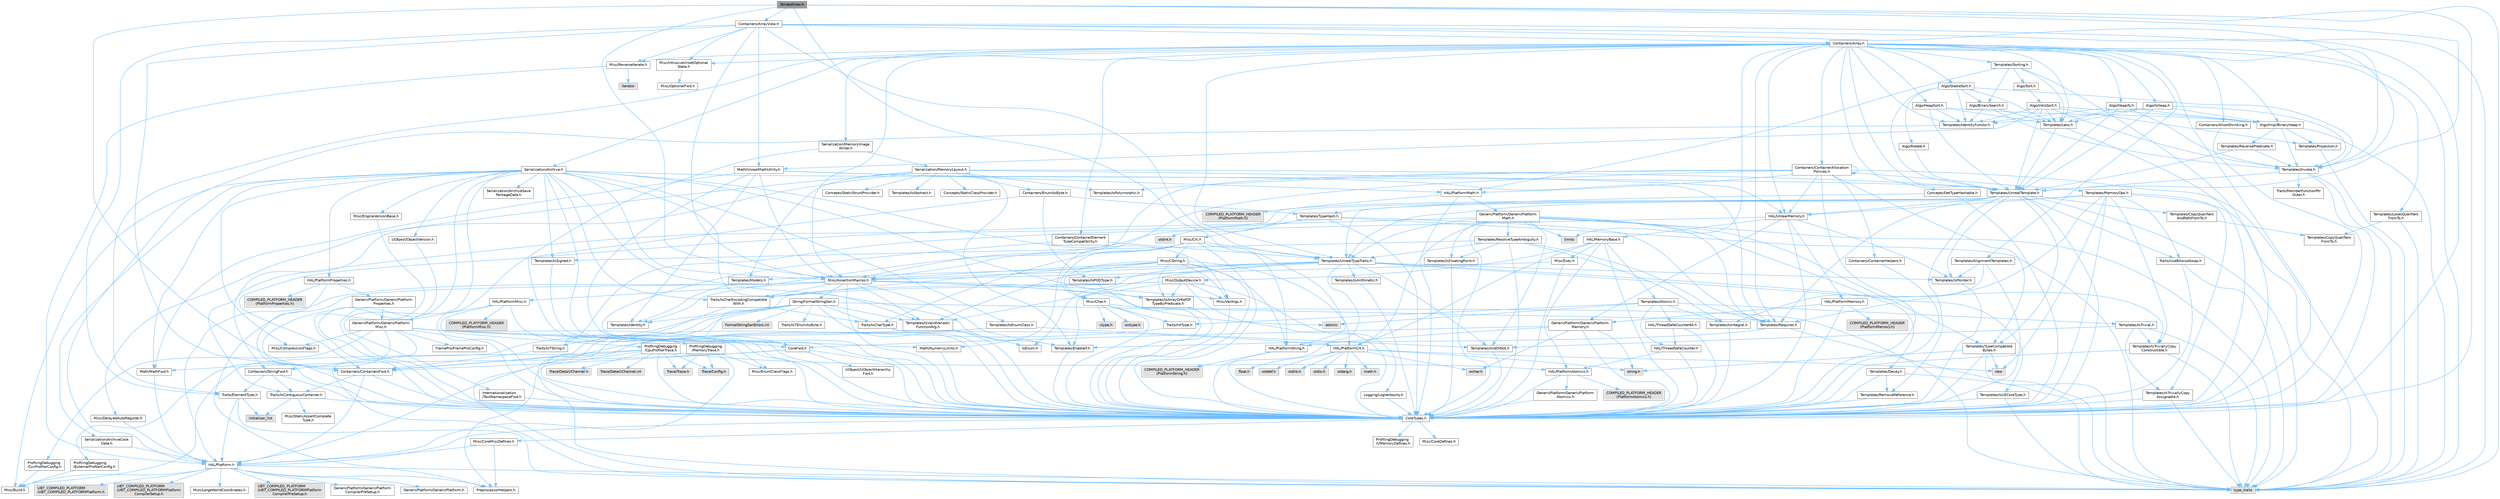 digraph "StridedView.h"
{
 // INTERACTIVE_SVG=YES
 // LATEX_PDF_SIZE
  bgcolor="transparent";
  edge [fontname=Helvetica,fontsize=10,labelfontname=Helvetica,labelfontsize=10];
  node [fontname=Helvetica,fontsize=10,shape=box,height=0.2,width=0.4];
  Node1 [id="Node000001",label="StridedView.h",height=0.2,width=0.4,color="gray40", fillcolor="grey60", style="filled", fontcolor="black",tooltip=" "];
  Node1 -> Node2 [id="edge1_Node000001_Node000002",color="steelblue1",style="solid",tooltip=" "];
  Node2 [id="Node000002",label="CoreTypes.h",height=0.2,width=0.4,color="grey40", fillcolor="white", style="filled",URL="$dc/dec/CoreTypes_8h.html",tooltip=" "];
  Node2 -> Node3 [id="edge2_Node000002_Node000003",color="steelblue1",style="solid",tooltip=" "];
  Node3 [id="Node000003",label="HAL/Platform.h",height=0.2,width=0.4,color="grey40", fillcolor="white", style="filled",URL="$d9/dd0/Platform_8h.html",tooltip=" "];
  Node3 -> Node4 [id="edge3_Node000003_Node000004",color="steelblue1",style="solid",tooltip=" "];
  Node4 [id="Node000004",label="Misc/Build.h",height=0.2,width=0.4,color="grey40", fillcolor="white", style="filled",URL="$d3/dbb/Build_8h.html",tooltip=" "];
  Node3 -> Node5 [id="edge4_Node000003_Node000005",color="steelblue1",style="solid",tooltip=" "];
  Node5 [id="Node000005",label="Misc/LargeWorldCoordinates.h",height=0.2,width=0.4,color="grey40", fillcolor="white", style="filled",URL="$d2/dcb/LargeWorldCoordinates_8h.html",tooltip=" "];
  Node3 -> Node6 [id="edge5_Node000003_Node000006",color="steelblue1",style="solid",tooltip=" "];
  Node6 [id="Node000006",label="type_traits",height=0.2,width=0.4,color="grey60", fillcolor="#E0E0E0", style="filled",tooltip=" "];
  Node3 -> Node7 [id="edge6_Node000003_Node000007",color="steelblue1",style="solid",tooltip=" "];
  Node7 [id="Node000007",label="PreprocessorHelpers.h",height=0.2,width=0.4,color="grey40", fillcolor="white", style="filled",URL="$db/ddb/PreprocessorHelpers_8h.html",tooltip=" "];
  Node3 -> Node8 [id="edge7_Node000003_Node000008",color="steelblue1",style="solid",tooltip=" "];
  Node8 [id="Node000008",label="UBT_COMPILED_PLATFORM\l/UBT_COMPILED_PLATFORMPlatform\lCompilerPreSetup.h",height=0.2,width=0.4,color="grey60", fillcolor="#E0E0E0", style="filled",tooltip=" "];
  Node3 -> Node9 [id="edge8_Node000003_Node000009",color="steelblue1",style="solid",tooltip=" "];
  Node9 [id="Node000009",label="GenericPlatform/GenericPlatform\lCompilerPreSetup.h",height=0.2,width=0.4,color="grey40", fillcolor="white", style="filled",URL="$d9/dc8/GenericPlatformCompilerPreSetup_8h.html",tooltip=" "];
  Node3 -> Node10 [id="edge9_Node000003_Node000010",color="steelblue1",style="solid",tooltip=" "];
  Node10 [id="Node000010",label="GenericPlatform/GenericPlatform.h",height=0.2,width=0.4,color="grey40", fillcolor="white", style="filled",URL="$d6/d84/GenericPlatform_8h.html",tooltip=" "];
  Node3 -> Node11 [id="edge10_Node000003_Node000011",color="steelblue1",style="solid",tooltip=" "];
  Node11 [id="Node000011",label="UBT_COMPILED_PLATFORM\l/UBT_COMPILED_PLATFORMPlatform.h",height=0.2,width=0.4,color="grey60", fillcolor="#E0E0E0", style="filled",tooltip=" "];
  Node3 -> Node12 [id="edge11_Node000003_Node000012",color="steelblue1",style="solid",tooltip=" "];
  Node12 [id="Node000012",label="UBT_COMPILED_PLATFORM\l/UBT_COMPILED_PLATFORMPlatform\lCompilerSetup.h",height=0.2,width=0.4,color="grey60", fillcolor="#E0E0E0", style="filled",tooltip=" "];
  Node2 -> Node13 [id="edge12_Node000002_Node000013",color="steelblue1",style="solid",tooltip=" "];
  Node13 [id="Node000013",label="ProfilingDebugging\l/UMemoryDefines.h",height=0.2,width=0.4,color="grey40", fillcolor="white", style="filled",URL="$d2/da2/UMemoryDefines_8h.html",tooltip=" "];
  Node2 -> Node14 [id="edge13_Node000002_Node000014",color="steelblue1",style="solid",tooltip=" "];
  Node14 [id="Node000014",label="Misc/CoreMiscDefines.h",height=0.2,width=0.4,color="grey40", fillcolor="white", style="filled",URL="$da/d38/CoreMiscDefines_8h.html",tooltip=" "];
  Node14 -> Node3 [id="edge14_Node000014_Node000003",color="steelblue1",style="solid",tooltip=" "];
  Node14 -> Node7 [id="edge15_Node000014_Node000007",color="steelblue1",style="solid",tooltip=" "];
  Node2 -> Node15 [id="edge16_Node000002_Node000015",color="steelblue1",style="solid",tooltip=" "];
  Node15 [id="Node000015",label="Misc/CoreDefines.h",height=0.2,width=0.4,color="grey40", fillcolor="white", style="filled",URL="$d3/dd2/CoreDefines_8h.html",tooltip=" "];
  Node1 -> Node16 [id="edge17_Node000001_Node000016",color="steelblue1",style="solid",tooltip=" "];
  Node16 [id="Node000016",label="Containers/ContainersFwd.h",height=0.2,width=0.4,color="grey40", fillcolor="white", style="filled",URL="$d4/d0a/ContainersFwd_8h.html",tooltip=" "];
  Node16 -> Node3 [id="edge18_Node000016_Node000003",color="steelblue1",style="solid",tooltip=" "];
  Node16 -> Node2 [id="edge19_Node000016_Node000002",color="steelblue1",style="solid",tooltip=" "];
  Node16 -> Node17 [id="edge20_Node000016_Node000017",color="steelblue1",style="solid",tooltip=" "];
  Node17 [id="Node000017",label="Traits/IsContiguousContainer.h",height=0.2,width=0.4,color="grey40", fillcolor="white", style="filled",URL="$d5/d3c/IsContiguousContainer_8h.html",tooltip=" "];
  Node17 -> Node2 [id="edge21_Node000017_Node000002",color="steelblue1",style="solid",tooltip=" "];
  Node17 -> Node18 [id="edge22_Node000017_Node000018",color="steelblue1",style="solid",tooltip=" "];
  Node18 [id="Node000018",label="Misc/StaticAssertComplete\lType.h",height=0.2,width=0.4,color="grey40", fillcolor="white", style="filled",URL="$d5/d4e/StaticAssertCompleteType_8h.html",tooltip=" "];
  Node17 -> Node19 [id="edge23_Node000017_Node000019",color="steelblue1",style="solid",tooltip=" "];
  Node19 [id="Node000019",label="initializer_list",height=0.2,width=0.4,color="grey60", fillcolor="#E0E0E0", style="filled",tooltip=" "];
  Node1 -> Node20 [id="edge24_Node000001_Node000020",color="steelblue1",style="solid",tooltip=" "];
  Node20 [id="Node000020",label="Templates/UnrealTemplate.h",height=0.2,width=0.4,color="grey40", fillcolor="white", style="filled",URL="$d4/d24/UnrealTemplate_8h.html",tooltip=" "];
  Node20 -> Node2 [id="edge25_Node000020_Node000002",color="steelblue1",style="solid",tooltip=" "];
  Node20 -> Node21 [id="edge26_Node000020_Node000021",color="steelblue1",style="solid",tooltip=" "];
  Node21 [id="Node000021",label="Templates/IsPointer.h",height=0.2,width=0.4,color="grey40", fillcolor="white", style="filled",URL="$d7/d05/IsPointer_8h.html",tooltip=" "];
  Node21 -> Node2 [id="edge27_Node000021_Node000002",color="steelblue1",style="solid",tooltip=" "];
  Node20 -> Node22 [id="edge28_Node000020_Node000022",color="steelblue1",style="solid",tooltip=" "];
  Node22 [id="Node000022",label="HAL/UnrealMemory.h",height=0.2,width=0.4,color="grey40", fillcolor="white", style="filled",URL="$d9/d96/UnrealMemory_8h.html",tooltip=" "];
  Node22 -> Node2 [id="edge29_Node000022_Node000002",color="steelblue1",style="solid",tooltip=" "];
  Node22 -> Node23 [id="edge30_Node000022_Node000023",color="steelblue1",style="solid",tooltip=" "];
  Node23 [id="Node000023",label="GenericPlatform/GenericPlatform\lMemory.h",height=0.2,width=0.4,color="grey40", fillcolor="white", style="filled",URL="$dd/d22/GenericPlatformMemory_8h.html",tooltip=" "];
  Node23 -> Node24 [id="edge31_Node000023_Node000024",color="steelblue1",style="solid",tooltip=" "];
  Node24 [id="Node000024",label="CoreFwd.h",height=0.2,width=0.4,color="grey40", fillcolor="white", style="filled",URL="$d1/d1e/CoreFwd_8h.html",tooltip=" "];
  Node24 -> Node2 [id="edge32_Node000024_Node000002",color="steelblue1",style="solid",tooltip=" "];
  Node24 -> Node16 [id="edge33_Node000024_Node000016",color="steelblue1",style="solid",tooltip=" "];
  Node24 -> Node25 [id="edge34_Node000024_Node000025",color="steelblue1",style="solid",tooltip=" "];
  Node25 [id="Node000025",label="Math/MathFwd.h",height=0.2,width=0.4,color="grey40", fillcolor="white", style="filled",URL="$d2/d10/MathFwd_8h.html",tooltip=" "];
  Node25 -> Node3 [id="edge35_Node000025_Node000003",color="steelblue1",style="solid",tooltip=" "];
  Node24 -> Node26 [id="edge36_Node000024_Node000026",color="steelblue1",style="solid",tooltip=" "];
  Node26 [id="Node000026",label="UObject/UObjectHierarchy\lFwd.h",height=0.2,width=0.4,color="grey40", fillcolor="white", style="filled",URL="$d3/d13/UObjectHierarchyFwd_8h.html",tooltip=" "];
  Node23 -> Node2 [id="edge37_Node000023_Node000002",color="steelblue1",style="solid",tooltip=" "];
  Node23 -> Node27 [id="edge38_Node000023_Node000027",color="steelblue1",style="solid",tooltip=" "];
  Node27 [id="Node000027",label="HAL/PlatformString.h",height=0.2,width=0.4,color="grey40", fillcolor="white", style="filled",URL="$db/db5/PlatformString_8h.html",tooltip=" "];
  Node27 -> Node2 [id="edge39_Node000027_Node000002",color="steelblue1",style="solid",tooltip=" "];
  Node27 -> Node28 [id="edge40_Node000027_Node000028",color="steelblue1",style="solid",tooltip=" "];
  Node28 [id="Node000028",label="COMPILED_PLATFORM_HEADER\l(PlatformString.h)",height=0.2,width=0.4,color="grey60", fillcolor="#E0E0E0", style="filled",tooltip=" "];
  Node23 -> Node29 [id="edge41_Node000023_Node000029",color="steelblue1",style="solid",tooltip=" "];
  Node29 [id="Node000029",label="string.h",height=0.2,width=0.4,color="grey60", fillcolor="#E0E0E0", style="filled",tooltip=" "];
  Node23 -> Node30 [id="edge42_Node000023_Node000030",color="steelblue1",style="solid",tooltip=" "];
  Node30 [id="Node000030",label="wchar.h",height=0.2,width=0.4,color="grey60", fillcolor="#E0E0E0", style="filled",tooltip=" "];
  Node22 -> Node31 [id="edge43_Node000022_Node000031",color="steelblue1",style="solid",tooltip=" "];
  Node31 [id="Node000031",label="HAL/MemoryBase.h",height=0.2,width=0.4,color="grey40", fillcolor="white", style="filled",URL="$d6/d9f/MemoryBase_8h.html",tooltip=" "];
  Node31 -> Node2 [id="edge44_Node000031_Node000002",color="steelblue1",style="solid",tooltip=" "];
  Node31 -> Node32 [id="edge45_Node000031_Node000032",color="steelblue1",style="solid",tooltip=" "];
  Node32 [id="Node000032",label="HAL/PlatformAtomics.h",height=0.2,width=0.4,color="grey40", fillcolor="white", style="filled",URL="$d3/d36/PlatformAtomics_8h.html",tooltip=" "];
  Node32 -> Node2 [id="edge46_Node000032_Node000002",color="steelblue1",style="solid",tooltip=" "];
  Node32 -> Node33 [id="edge47_Node000032_Node000033",color="steelblue1",style="solid",tooltip=" "];
  Node33 [id="Node000033",label="GenericPlatform/GenericPlatform\lAtomics.h",height=0.2,width=0.4,color="grey40", fillcolor="white", style="filled",URL="$da/d72/GenericPlatformAtomics_8h.html",tooltip=" "];
  Node33 -> Node2 [id="edge48_Node000033_Node000002",color="steelblue1",style="solid",tooltip=" "];
  Node32 -> Node34 [id="edge49_Node000032_Node000034",color="steelblue1",style="solid",tooltip=" "];
  Node34 [id="Node000034",label="COMPILED_PLATFORM_HEADER\l(PlatformAtomics.h)",height=0.2,width=0.4,color="grey60", fillcolor="#E0E0E0", style="filled",tooltip=" "];
  Node31 -> Node35 [id="edge50_Node000031_Node000035",color="steelblue1",style="solid",tooltip=" "];
  Node35 [id="Node000035",label="HAL/PlatformCrt.h",height=0.2,width=0.4,color="grey40", fillcolor="white", style="filled",URL="$d8/d75/PlatformCrt_8h.html",tooltip=" "];
  Node35 -> Node36 [id="edge51_Node000035_Node000036",color="steelblue1",style="solid",tooltip=" "];
  Node36 [id="Node000036",label="new",height=0.2,width=0.4,color="grey60", fillcolor="#E0E0E0", style="filled",tooltip=" "];
  Node35 -> Node30 [id="edge52_Node000035_Node000030",color="steelblue1",style="solid",tooltip=" "];
  Node35 -> Node37 [id="edge53_Node000035_Node000037",color="steelblue1",style="solid",tooltip=" "];
  Node37 [id="Node000037",label="stddef.h",height=0.2,width=0.4,color="grey60", fillcolor="#E0E0E0", style="filled",tooltip=" "];
  Node35 -> Node38 [id="edge54_Node000035_Node000038",color="steelblue1",style="solid",tooltip=" "];
  Node38 [id="Node000038",label="stdlib.h",height=0.2,width=0.4,color="grey60", fillcolor="#E0E0E0", style="filled",tooltip=" "];
  Node35 -> Node39 [id="edge55_Node000035_Node000039",color="steelblue1",style="solid",tooltip=" "];
  Node39 [id="Node000039",label="stdio.h",height=0.2,width=0.4,color="grey60", fillcolor="#E0E0E0", style="filled",tooltip=" "];
  Node35 -> Node40 [id="edge56_Node000035_Node000040",color="steelblue1",style="solid",tooltip=" "];
  Node40 [id="Node000040",label="stdarg.h",height=0.2,width=0.4,color="grey60", fillcolor="#E0E0E0", style="filled",tooltip=" "];
  Node35 -> Node41 [id="edge57_Node000035_Node000041",color="steelblue1",style="solid",tooltip=" "];
  Node41 [id="Node000041",label="math.h",height=0.2,width=0.4,color="grey60", fillcolor="#E0E0E0", style="filled",tooltip=" "];
  Node35 -> Node42 [id="edge58_Node000035_Node000042",color="steelblue1",style="solid",tooltip=" "];
  Node42 [id="Node000042",label="float.h",height=0.2,width=0.4,color="grey60", fillcolor="#E0E0E0", style="filled",tooltip=" "];
  Node35 -> Node29 [id="edge59_Node000035_Node000029",color="steelblue1",style="solid",tooltip=" "];
  Node31 -> Node43 [id="edge60_Node000031_Node000043",color="steelblue1",style="solid",tooltip=" "];
  Node43 [id="Node000043",label="Misc/Exec.h",height=0.2,width=0.4,color="grey40", fillcolor="white", style="filled",URL="$de/ddb/Exec_8h.html",tooltip=" "];
  Node43 -> Node2 [id="edge61_Node000043_Node000002",color="steelblue1",style="solid",tooltip=" "];
  Node43 -> Node44 [id="edge62_Node000043_Node000044",color="steelblue1",style="solid",tooltip=" "];
  Node44 [id="Node000044",label="Misc/AssertionMacros.h",height=0.2,width=0.4,color="grey40", fillcolor="white", style="filled",URL="$d0/dfa/AssertionMacros_8h.html",tooltip=" "];
  Node44 -> Node2 [id="edge63_Node000044_Node000002",color="steelblue1",style="solid",tooltip=" "];
  Node44 -> Node3 [id="edge64_Node000044_Node000003",color="steelblue1",style="solid",tooltip=" "];
  Node44 -> Node45 [id="edge65_Node000044_Node000045",color="steelblue1",style="solid",tooltip=" "];
  Node45 [id="Node000045",label="HAL/PlatformMisc.h",height=0.2,width=0.4,color="grey40", fillcolor="white", style="filled",URL="$d0/df5/PlatformMisc_8h.html",tooltip=" "];
  Node45 -> Node2 [id="edge66_Node000045_Node000002",color="steelblue1",style="solid",tooltip=" "];
  Node45 -> Node46 [id="edge67_Node000045_Node000046",color="steelblue1",style="solid",tooltip=" "];
  Node46 [id="Node000046",label="GenericPlatform/GenericPlatform\lMisc.h",height=0.2,width=0.4,color="grey40", fillcolor="white", style="filled",URL="$db/d9a/GenericPlatformMisc_8h.html",tooltip=" "];
  Node46 -> Node47 [id="edge68_Node000046_Node000047",color="steelblue1",style="solid",tooltip=" "];
  Node47 [id="Node000047",label="Containers/StringFwd.h",height=0.2,width=0.4,color="grey40", fillcolor="white", style="filled",URL="$df/d37/StringFwd_8h.html",tooltip=" "];
  Node47 -> Node2 [id="edge69_Node000047_Node000002",color="steelblue1",style="solid",tooltip=" "];
  Node47 -> Node48 [id="edge70_Node000047_Node000048",color="steelblue1",style="solid",tooltip=" "];
  Node48 [id="Node000048",label="Traits/ElementType.h",height=0.2,width=0.4,color="grey40", fillcolor="white", style="filled",URL="$d5/d4f/ElementType_8h.html",tooltip=" "];
  Node48 -> Node3 [id="edge71_Node000048_Node000003",color="steelblue1",style="solid",tooltip=" "];
  Node48 -> Node19 [id="edge72_Node000048_Node000019",color="steelblue1",style="solid",tooltip=" "];
  Node48 -> Node6 [id="edge73_Node000048_Node000006",color="steelblue1",style="solid",tooltip=" "];
  Node47 -> Node17 [id="edge74_Node000047_Node000017",color="steelblue1",style="solid",tooltip=" "];
  Node46 -> Node24 [id="edge75_Node000046_Node000024",color="steelblue1",style="solid",tooltip=" "];
  Node46 -> Node2 [id="edge76_Node000046_Node000002",color="steelblue1",style="solid",tooltip=" "];
  Node46 -> Node49 [id="edge77_Node000046_Node000049",color="steelblue1",style="solid",tooltip=" "];
  Node49 [id="Node000049",label="FramePro/FrameProConfig.h",height=0.2,width=0.4,color="grey40", fillcolor="white", style="filled",URL="$d7/d90/FrameProConfig_8h.html",tooltip=" "];
  Node46 -> Node35 [id="edge78_Node000046_Node000035",color="steelblue1",style="solid",tooltip=" "];
  Node46 -> Node50 [id="edge79_Node000046_Node000050",color="steelblue1",style="solid",tooltip=" "];
  Node50 [id="Node000050",label="Math/NumericLimits.h",height=0.2,width=0.4,color="grey40", fillcolor="white", style="filled",URL="$df/d1b/NumericLimits_8h.html",tooltip=" "];
  Node50 -> Node2 [id="edge80_Node000050_Node000002",color="steelblue1",style="solid",tooltip=" "];
  Node46 -> Node51 [id="edge81_Node000046_Node000051",color="steelblue1",style="solid",tooltip=" "];
  Node51 [id="Node000051",label="Misc/CompressionFlags.h",height=0.2,width=0.4,color="grey40", fillcolor="white", style="filled",URL="$d9/d76/CompressionFlags_8h.html",tooltip=" "];
  Node46 -> Node52 [id="edge82_Node000046_Node000052",color="steelblue1",style="solid",tooltip=" "];
  Node52 [id="Node000052",label="Misc/EnumClassFlags.h",height=0.2,width=0.4,color="grey40", fillcolor="white", style="filled",URL="$d8/de7/EnumClassFlags_8h.html",tooltip=" "];
  Node46 -> Node53 [id="edge83_Node000046_Node000053",color="steelblue1",style="solid",tooltip=" "];
  Node53 [id="Node000053",label="ProfilingDebugging\l/CsvProfilerConfig.h",height=0.2,width=0.4,color="grey40", fillcolor="white", style="filled",URL="$d3/d88/CsvProfilerConfig_8h.html",tooltip=" "];
  Node53 -> Node4 [id="edge84_Node000053_Node000004",color="steelblue1",style="solid",tooltip=" "];
  Node46 -> Node54 [id="edge85_Node000046_Node000054",color="steelblue1",style="solid",tooltip=" "];
  Node54 [id="Node000054",label="ProfilingDebugging\l/ExternalProfilerConfig.h",height=0.2,width=0.4,color="grey40", fillcolor="white", style="filled",URL="$d3/dbb/ExternalProfilerConfig_8h.html",tooltip=" "];
  Node54 -> Node4 [id="edge86_Node000054_Node000004",color="steelblue1",style="solid",tooltip=" "];
  Node45 -> Node55 [id="edge87_Node000045_Node000055",color="steelblue1",style="solid",tooltip=" "];
  Node55 [id="Node000055",label="COMPILED_PLATFORM_HEADER\l(PlatformMisc.h)",height=0.2,width=0.4,color="grey60", fillcolor="#E0E0E0", style="filled",tooltip=" "];
  Node45 -> Node56 [id="edge88_Node000045_Node000056",color="steelblue1",style="solid",tooltip=" "];
  Node56 [id="Node000056",label="ProfilingDebugging\l/CpuProfilerTrace.h",height=0.2,width=0.4,color="grey40", fillcolor="white", style="filled",URL="$da/dcb/CpuProfilerTrace_8h.html",tooltip=" "];
  Node56 -> Node2 [id="edge89_Node000056_Node000002",color="steelblue1",style="solid",tooltip=" "];
  Node56 -> Node16 [id="edge90_Node000056_Node000016",color="steelblue1",style="solid",tooltip=" "];
  Node56 -> Node32 [id="edge91_Node000056_Node000032",color="steelblue1",style="solid",tooltip=" "];
  Node56 -> Node7 [id="edge92_Node000056_Node000007",color="steelblue1",style="solid",tooltip=" "];
  Node56 -> Node4 [id="edge93_Node000056_Node000004",color="steelblue1",style="solid",tooltip=" "];
  Node56 -> Node57 [id="edge94_Node000056_Node000057",color="steelblue1",style="solid",tooltip=" "];
  Node57 [id="Node000057",label="Trace/Config.h",height=0.2,width=0.4,color="grey60", fillcolor="#E0E0E0", style="filled",tooltip=" "];
  Node56 -> Node58 [id="edge95_Node000056_Node000058",color="steelblue1",style="solid",tooltip=" "];
  Node58 [id="Node000058",label="Trace/Detail/Channel.h",height=0.2,width=0.4,color="grey60", fillcolor="#E0E0E0", style="filled",tooltip=" "];
  Node56 -> Node59 [id="edge96_Node000056_Node000059",color="steelblue1",style="solid",tooltip=" "];
  Node59 [id="Node000059",label="Trace/Detail/Channel.inl",height=0.2,width=0.4,color="grey60", fillcolor="#E0E0E0", style="filled",tooltip=" "];
  Node56 -> Node60 [id="edge97_Node000056_Node000060",color="steelblue1",style="solid",tooltip=" "];
  Node60 [id="Node000060",label="Trace/Trace.h",height=0.2,width=0.4,color="grey60", fillcolor="#E0E0E0", style="filled",tooltip=" "];
  Node44 -> Node7 [id="edge98_Node000044_Node000007",color="steelblue1",style="solid",tooltip=" "];
  Node44 -> Node61 [id="edge99_Node000044_Node000061",color="steelblue1",style="solid",tooltip=" "];
  Node61 [id="Node000061",label="Templates/EnableIf.h",height=0.2,width=0.4,color="grey40", fillcolor="white", style="filled",URL="$d7/d60/EnableIf_8h.html",tooltip=" "];
  Node61 -> Node2 [id="edge100_Node000061_Node000002",color="steelblue1",style="solid",tooltip=" "];
  Node44 -> Node62 [id="edge101_Node000044_Node000062",color="steelblue1",style="solid",tooltip=" "];
  Node62 [id="Node000062",label="Templates/IsArrayOrRefOf\lTypeByPredicate.h",height=0.2,width=0.4,color="grey40", fillcolor="white", style="filled",URL="$d6/da1/IsArrayOrRefOfTypeByPredicate_8h.html",tooltip=" "];
  Node62 -> Node2 [id="edge102_Node000062_Node000002",color="steelblue1",style="solid",tooltip=" "];
  Node44 -> Node63 [id="edge103_Node000044_Node000063",color="steelblue1",style="solid",tooltip=" "];
  Node63 [id="Node000063",label="Templates/IsValidVariadic\lFunctionArg.h",height=0.2,width=0.4,color="grey40", fillcolor="white", style="filled",URL="$d0/dc8/IsValidVariadicFunctionArg_8h.html",tooltip=" "];
  Node63 -> Node2 [id="edge104_Node000063_Node000002",color="steelblue1",style="solid",tooltip=" "];
  Node63 -> Node64 [id="edge105_Node000063_Node000064",color="steelblue1",style="solid",tooltip=" "];
  Node64 [id="Node000064",label="IsEnum.h",height=0.2,width=0.4,color="grey40", fillcolor="white", style="filled",URL="$d4/de5/IsEnum_8h.html",tooltip=" "];
  Node63 -> Node6 [id="edge106_Node000063_Node000006",color="steelblue1",style="solid",tooltip=" "];
  Node44 -> Node65 [id="edge107_Node000044_Node000065",color="steelblue1",style="solid",tooltip=" "];
  Node65 [id="Node000065",label="Traits/IsCharEncodingCompatible\lWith.h",height=0.2,width=0.4,color="grey40", fillcolor="white", style="filled",URL="$df/dd1/IsCharEncodingCompatibleWith_8h.html",tooltip=" "];
  Node65 -> Node6 [id="edge108_Node000065_Node000006",color="steelblue1",style="solid",tooltip=" "];
  Node65 -> Node66 [id="edge109_Node000065_Node000066",color="steelblue1",style="solid",tooltip=" "];
  Node66 [id="Node000066",label="Traits/IsCharType.h",height=0.2,width=0.4,color="grey40", fillcolor="white", style="filled",URL="$db/d51/IsCharType_8h.html",tooltip=" "];
  Node66 -> Node2 [id="edge110_Node000066_Node000002",color="steelblue1",style="solid",tooltip=" "];
  Node44 -> Node67 [id="edge111_Node000044_Node000067",color="steelblue1",style="solid",tooltip=" "];
  Node67 [id="Node000067",label="Misc/VarArgs.h",height=0.2,width=0.4,color="grey40", fillcolor="white", style="filled",URL="$d5/d6f/VarArgs_8h.html",tooltip=" "];
  Node67 -> Node2 [id="edge112_Node000067_Node000002",color="steelblue1",style="solid",tooltip=" "];
  Node44 -> Node68 [id="edge113_Node000044_Node000068",color="steelblue1",style="solid",tooltip=" "];
  Node68 [id="Node000068",label="String/FormatStringSan.h",height=0.2,width=0.4,color="grey40", fillcolor="white", style="filled",URL="$d3/d8b/FormatStringSan_8h.html",tooltip=" "];
  Node68 -> Node6 [id="edge114_Node000068_Node000006",color="steelblue1",style="solid",tooltip=" "];
  Node68 -> Node2 [id="edge115_Node000068_Node000002",color="steelblue1",style="solid",tooltip=" "];
  Node68 -> Node69 [id="edge116_Node000068_Node000069",color="steelblue1",style="solid",tooltip=" "];
  Node69 [id="Node000069",label="Templates/Requires.h",height=0.2,width=0.4,color="grey40", fillcolor="white", style="filled",URL="$dc/d96/Requires_8h.html",tooltip=" "];
  Node69 -> Node61 [id="edge117_Node000069_Node000061",color="steelblue1",style="solid",tooltip=" "];
  Node69 -> Node6 [id="edge118_Node000069_Node000006",color="steelblue1",style="solid",tooltip=" "];
  Node68 -> Node70 [id="edge119_Node000068_Node000070",color="steelblue1",style="solid",tooltip=" "];
  Node70 [id="Node000070",label="Templates/Identity.h",height=0.2,width=0.4,color="grey40", fillcolor="white", style="filled",URL="$d0/dd5/Identity_8h.html",tooltip=" "];
  Node68 -> Node63 [id="edge120_Node000068_Node000063",color="steelblue1",style="solid",tooltip=" "];
  Node68 -> Node66 [id="edge121_Node000068_Node000066",color="steelblue1",style="solid",tooltip=" "];
  Node68 -> Node71 [id="edge122_Node000068_Node000071",color="steelblue1",style="solid",tooltip=" "];
  Node71 [id="Node000071",label="Traits/IsTEnumAsByte.h",height=0.2,width=0.4,color="grey40", fillcolor="white", style="filled",URL="$d1/de6/IsTEnumAsByte_8h.html",tooltip=" "];
  Node68 -> Node72 [id="edge123_Node000068_Node000072",color="steelblue1",style="solid",tooltip=" "];
  Node72 [id="Node000072",label="Traits/IsTString.h",height=0.2,width=0.4,color="grey40", fillcolor="white", style="filled",URL="$d0/df8/IsTString_8h.html",tooltip=" "];
  Node72 -> Node16 [id="edge124_Node000072_Node000016",color="steelblue1",style="solid",tooltip=" "];
  Node68 -> Node16 [id="edge125_Node000068_Node000016",color="steelblue1",style="solid",tooltip=" "];
  Node68 -> Node73 [id="edge126_Node000068_Node000073",color="steelblue1",style="solid",tooltip=" "];
  Node73 [id="Node000073",label="FormatStringSanErrors.inl",height=0.2,width=0.4,color="grey60", fillcolor="#E0E0E0", style="filled",tooltip=" "];
  Node44 -> Node74 [id="edge127_Node000044_Node000074",color="steelblue1",style="solid",tooltip=" "];
  Node74 [id="Node000074",label="atomic",height=0.2,width=0.4,color="grey60", fillcolor="#E0E0E0", style="filled",tooltip=" "];
  Node31 -> Node75 [id="edge128_Node000031_Node000075",color="steelblue1",style="solid",tooltip=" "];
  Node75 [id="Node000075",label="Misc/OutputDevice.h",height=0.2,width=0.4,color="grey40", fillcolor="white", style="filled",URL="$d7/d32/OutputDevice_8h.html",tooltip=" "];
  Node75 -> Node24 [id="edge129_Node000075_Node000024",color="steelblue1",style="solid",tooltip=" "];
  Node75 -> Node2 [id="edge130_Node000075_Node000002",color="steelblue1",style="solid",tooltip=" "];
  Node75 -> Node76 [id="edge131_Node000075_Node000076",color="steelblue1",style="solid",tooltip=" "];
  Node76 [id="Node000076",label="Logging/LogVerbosity.h",height=0.2,width=0.4,color="grey40", fillcolor="white", style="filled",URL="$d2/d8f/LogVerbosity_8h.html",tooltip=" "];
  Node76 -> Node2 [id="edge132_Node000076_Node000002",color="steelblue1",style="solid",tooltip=" "];
  Node75 -> Node67 [id="edge133_Node000075_Node000067",color="steelblue1",style="solid",tooltip=" "];
  Node75 -> Node62 [id="edge134_Node000075_Node000062",color="steelblue1",style="solid",tooltip=" "];
  Node75 -> Node63 [id="edge135_Node000075_Node000063",color="steelblue1",style="solid",tooltip=" "];
  Node75 -> Node65 [id="edge136_Node000075_Node000065",color="steelblue1",style="solid",tooltip=" "];
  Node31 -> Node77 [id="edge137_Node000031_Node000077",color="steelblue1",style="solid",tooltip=" "];
  Node77 [id="Node000077",label="Templates/Atomic.h",height=0.2,width=0.4,color="grey40", fillcolor="white", style="filled",URL="$d3/d91/Atomic_8h.html",tooltip=" "];
  Node77 -> Node78 [id="edge138_Node000077_Node000078",color="steelblue1",style="solid",tooltip=" "];
  Node78 [id="Node000078",label="HAL/ThreadSafeCounter.h",height=0.2,width=0.4,color="grey40", fillcolor="white", style="filled",URL="$dc/dc9/ThreadSafeCounter_8h.html",tooltip=" "];
  Node78 -> Node2 [id="edge139_Node000078_Node000002",color="steelblue1",style="solid",tooltip=" "];
  Node78 -> Node32 [id="edge140_Node000078_Node000032",color="steelblue1",style="solid",tooltip=" "];
  Node77 -> Node79 [id="edge141_Node000077_Node000079",color="steelblue1",style="solid",tooltip=" "];
  Node79 [id="Node000079",label="HAL/ThreadSafeCounter64.h",height=0.2,width=0.4,color="grey40", fillcolor="white", style="filled",URL="$d0/d12/ThreadSafeCounter64_8h.html",tooltip=" "];
  Node79 -> Node2 [id="edge142_Node000079_Node000002",color="steelblue1",style="solid",tooltip=" "];
  Node79 -> Node78 [id="edge143_Node000079_Node000078",color="steelblue1",style="solid",tooltip=" "];
  Node77 -> Node80 [id="edge144_Node000077_Node000080",color="steelblue1",style="solid",tooltip=" "];
  Node80 [id="Node000080",label="Templates/IsIntegral.h",height=0.2,width=0.4,color="grey40", fillcolor="white", style="filled",URL="$da/d64/IsIntegral_8h.html",tooltip=" "];
  Node80 -> Node2 [id="edge145_Node000080_Node000002",color="steelblue1",style="solid",tooltip=" "];
  Node77 -> Node81 [id="edge146_Node000077_Node000081",color="steelblue1",style="solid",tooltip=" "];
  Node81 [id="Node000081",label="Templates/IsTrivial.h",height=0.2,width=0.4,color="grey40", fillcolor="white", style="filled",URL="$da/d4c/IsTrivial_8h.html",tooltip=" "];
  Node81 -> Node82 [id="edge147_Node000081_Node000082",color="steelblue1",style="solid",tooltip=" "];
  Node82 [id="Node000082",label="Templates/AndOrNot.h",height=0.2,width=0.4,color="grey40", fillcolor="white", style="filled",URL="$db/d0a/AndOrNot_8h.html",tooltip=" "];
  Node82 -> Node2 [id="edge148_Node000082_Node000002",color="steelblue1",style="solid",tooltip=" "];
  Node81 -> Node83 [id="edge149_Node000081_Node000083",color="steelblue1",style="solid",tooltip=" "];
  Node83 [id="Node000083",label="Templates/IsTriviallyCopy\lConstructible.h",height=0.2,width=0.4,color="grey40", fillcolor="white", style="filled",URL="$d3/d78/IsTriviallyCopyConstructible_8h.html",tooltip=" "];
  Node83 -> Node2 [id="edge150_Node000083_Node000002",color="steelblue1",style="solid",tooltip=" "];
  Node83 -> Node6 [id="edge151_Node000083_Node000006",color="steelblue1",style="solid",tooltip=" "];
  Node81 -> Node84 [id="edge152_Node000081_Node000084",color="steelblue1",style="solid",tooltip=" "];
  Node84 [id="Node000084",label="Templates/IsTriviallyCopy\lAssignable.h",height=0.2,width=0.4,color="grey40", fillcolor="white", style="filled",URL="$d2/df2/IsTriviallyCopyAssignable_8h.html",tooltip=" "];
  Node84 -> Node2 [id="edge153_Node000084_Node000002",color="steelblue1",style="solid",tooltip=" "];
  Node84 -> Node6 [id="edge154_Node000084_Node000006",color="steelblue1",style="solid",tooltip=" "];
  Node81 -> Node6 [id="edge155_Node000081_Node000006",color="steelblue1",style="solid",tooltip=" "];
  Node77 -> Node85 [id="edge156_Node000077_Node000085",color="steelblue1",style="solid",tooltip=" "];
  Node85 [id="Node000085",label="Traits/IntType.h",height=0.2,width=0.4,color="grey40", fillcolor="white", style="filled",URL="$d7/deb/IntType_8h.html",tooltip=" "];
  Node85 -> Node3 [id="edge157_Node000085_Node000003",color="steelblue1",style="solid",tooltip=" "];
  Node77 -> Node74 [id="edge158_Node000077_Node000074",color="steelblue1",style="solid",tooltip=" "];
  Node22 -> Node86 [id="edge159_Node000022_Node000086",color="steelblue1",style="solid",tooltip=" "];
  Node86 [id="Node000086",label="HAL/PlatformMemory.h",height=0.2,width=0.4,color="grey40", fillcolor="white", style="filled",URL="$de/d68/PlatformMemory_8h.html",tooltip=" "];
  Node86 -> Node2 [id="edge160_Node000086_Node000002",color="steelblue1",style="solid",tooltip=" "];
  Node86 -> Node23 [id="edge161_Node000086_Node000023",color="steelblue1",style="solid",tooltip=" "];
  Node86 -> Node87 [id="edge162_Node000086_Node000087",color="steelblue1",style="solid",tooltip=" "];
  Node87 [id="Node000087",label="COMPILED_PLATFORM_HEADER\l(PlatformMemory.h)",height=0.2,width=0.4,color="grey60", fillcolor="#E0E0E0", style="filled",tooltip=" "];
  Node22 -> Node88 [id="edge163_Node000022_Node000088",color="steelblue1",style="solid",tooltip=" "];
  Node88 [id="Node000088",label="ProfilingDebugging\l/MemoryTrace.h",height=0.2,width=0.4,color="grey40", fillcolor="white", style="filled",URL="$da/dd7/MemoryTrace_8h.html",tooltip=" "];
  Node88 -> Node3 [id="edge164_Node000088_Node000003",color="steelblue1",style="solid",tooltip=" "];
  Node88 -> Node52 [id="edge165_Node000088_Node000052",color="steelblue1",style="solid",tooltip=" "];
  Node88 -> Node57 [id="edge166_Node000088_Node000057",color="steelblue1",style="solid",tooltip=" "];
  Node88 -> Node60 [id="edge167_Node000088_Node000060",color="steelblue1",style="solid",tooltip=" "];
  Node22 -> Node21 [id="edge168_Node000022_Node000021",color="steelblue1",style="solid",tooltip=" "];
  Node20 -> Node89 [id="edge169_Node000020_Node000089",color="steelblue1",style="solid",tooltip=" "];
  Node89 [id="Node000089",label="Templates/CopyQualifiers\lAndRefsFromTo.h",height=0.2,width=0.4,color="grey40", fillcolor="white", style="filled",URL="$d3/db3/CopyQualifiersAndRefsFromTo_8h.html",tooltip=" "];
  Node89 -> Node90 [id="edge170_Node000089_Node000090",color="steelblue1",style="solid",tooltip=" "];
  Node90 [id="Node000090",label="Templates/CopyQualifiers\lFromTo.h",height=0.2,width=0.4,color="grey40", fillcolor="white", style="filled",URL="$d5/db4/CopyQualifiersFromTo_8h.html",tooltip=" "];
  Node20 -> Node91 [id="edge171_Node000020_Node000091",color="steelblue1",style="solid",tooltip=" "];
  Node91 [id="Node000091",label="Templates/UnrealTypeTraits.h",height=0.2,width=0.4,color="grey40", fillcolor="white", style="filled",URL="$d2/d2d/UnrealTypeTraits_8h.html",tooltip=" "];
  Node91 -> Node2 [id="edge172_Node000091_Node000002",color="steelblue1",style="solid",tooltip=" "];
  Node91 -> Node21 [id="edge173_Node000091_Node000021",color="steelblue1",style="solid",tooltip=" "];
  Node91 -> Node44 [id="edge174_Node000091_Node000044",color="steelblue1",style="solid",tooltip=" "];
  Node91 -> Node82 [id="edge175_Node000091_Node000082",color="steelblue1",style="solid",tooltip=" "];
  Node91 -> Node61 [id="edge176_Node000091_Node000061",color="steelblue1",style="solid",tooltip=" "];
  Node91 -> Node92 [id="edge177_Node000091_Node000092",color="steelblue1",style="solid",tooltip=" "];
  Node92 [id="Node000092",label="Templates/IsArithmetic.h",height=0.2,width=0.4,color="grey40", fillcolor="white", style="filled",URL="$d2/d5d/IsArithmetic_8h.html",tooltip=" "];
  Node92 -> Node2 [id="edge178_Node000092_Node000002",color="steelblue1",style="solid",tooltip=" "];
  Node91 -> Node64 [id="edge179_Node000091_Node000064",color="steelblue1",style="solid",tooltip=" "];
  Node91 -> Node93 [id="edge180_Node000091_Node000093",color="steelblue1",style="solid",tooltip=" "];
  Node93 [id="Node000093",label="Templates/Models.h",height=0.2,width=0.4,color="grey40", fillcolor="white", style="filled",URL="$d3/d0c/Models_8h.html",tooltip=" "];
  Node93 -> Node70 [id="edge181_Node000093_Node000070",color="steelblue1",style="solid",tooltip=" "];
  Node91 -> Node94 [id="edge182_Node000091_Node000094",color="steelblue1",style="solid",tooltip=" "];
  Node94 [id="Node000094",label="Templates/IsPODType.h",height=0.2,width=0.4,color="grey40", fillcolor="white", style="filled",URL="$d7/db1/IsPODType_8h.html",tooltip=" "];
  Node94 -> Node2 [id="edge183_Node000094_Node000002",color="steelblue1",style="solid",tooltip=" "];
  Node91 -> Node95 [id="edge184_Node000091_Node000095",color="steelblue1",style="solid",tooltip=" "];
  Node95 [id="Node000095",label="Templates/IsUECoreType.h",height=0.2,width=0.4,color="grey40", fillcolor="white", style="filled",URL="$d1/db8/IsUECoreType_8h.html",tooltip=" "];
  Node95 -> Node2 [id="edge185_Node000095_Node000002",color="steelblue1",style="solid",tooltip=" "];
  Node95 -> Node6 [id="edge186_Node000095_Node000006",color="steelblue1",style="solid",tooltip=" "];
  Node91 -> Node83 [id="edge187_Node000091_Node000083",color="steelblue1",style="solid",tooltip=" "];
  Node20 -> Node96 [id="edge188_Node000020_Node000096",color="steelblue1",style="solid",tooltip=" "];
  Node96 [id="Node000096",label="Templates/RemoveReference.h",height=0.2,width=0.4,color="grey40", fillcolor="white", style="filled",URL="$da/dbe/RemoveReference_8h.html",tooltip=" "];
  Node96 -> Node2 [id="edge189_Node000096_Node000002",color="steelblue1",style="solid",tooltip=" "];
  Node20 -> Node69 [id="edge190_Node000020_Node000069",color="steelblue1",style="solid",tooltip=" "];
  Node20 -> Node97 [id="edge191_Node000020_Node000097",color="steelblue1",style="solid",tooltip=" "];
  Node97 [id="Node000097",label="Templates/TypeCompatible\lBytes.h",height=0.2,width=0.4,color="grey40", fillcolor="white", style="filled",URL="$df/d0a/TypeCompatibleBytes_8h.html",tooltip=" "];
  Node97 -> Node2 [id="edge192_Node000097_Node000002",color="steelblue1",style="solid",tooltip=" "];
  Node97 -> Node29 [id="edge193_Node000097_Node000029",color="steelblue1",style="solid",tooltip=" "];
  Node97 -> Node36 [id="edge194_Node000097_Node000036",color="steelblue1",style="solid",tooltip=" "];
  Node97 -> Node6 [id="edge195_Node000097_Node000006",color="steelblue1",style="solid",tooltip=" "];
  Node20 -> Node70 [id="edge196_Node000020_Node000070",color="steelblue1",style="solid",tooltip=" "];
  Node20 -> Node17 [id="edge197_Node000020_Node000017",color="steelblue1",style="solid",tooltip=" "];
  Node20 -> Node98 [id="edge198_Node000020_Node000098",color="steelblue1",style="solid",tooltip=" "];
  Node98 [id="Node000098",label="Traits/UseBitwiseSwap.h",height=0.2,width=0.4,color="grey40", fillcolor="white", style="filled",URL="$db/df3/UseBitwiseSwap_8h.html",tooltip=" "];
  Node98 -> Node2 [id="edge199_Node000098_Node000002",color="steelblue1",style="solid",tooltip=" "];
  Node98 -> Node6 [id="edge200_Node000098_Node000006",color="steelblue1",style="solid",tooltip=" "];
  Node20 -> Node6 [id="edge201_Node000020_Node000006",color="steelblue1",style="solid",tooltip=" "];
  Node1 -> Node44 [id="edge202_Node000001_Node000044",color="steelblue1",style="solid",tooltip=" "];
  Node1 -> Node99 [id="edge203_Node000001_Node000099",color="steelblue1",style="solid",tooltip=" "];
  Node99 [id="Node000099",label="Containers/ArrayView.h",height=0.2,width=0.4,color="grey40", fillcolor="white", style="filled",URL="$d7/df4/ArrayView_8h.html",tooltip=" "];
  Node99 -> Node2 [id="edge204_Node000099_Node000002",color="steelblue1",style="solid",tooltip=" "];
  Node99 -> Node16 [id="edge205_Node000099_Node000016",color="steelblue1",style="solid",tooltip=" "];
  Node99 -> Node44 [id="edge206_Node000099_Node000044",color="steelblue1",style="solid",tooltip=" "];
  Node99 -> Node100 [id="edge207_Node000099_Node000100",color="steelblue1",style="solid",tooltip=" "];
  Node100 [id="Node000100",label="Misc/ReverseIterate.h",height=0.2,width=0.4,color="grey40", fillcolor="white", style="filled",URL="$db/de3/ReverseIterate_8h.html",tooltip=" "];
  Node100 -> Node3 [id="edge208_Node000100_Node000003",color="steelblue1",style="solid",tooltip=" "];
  Node100 -> Node101 [id="edge209_Node000100_Node000101",color="steelblue1",style="solid",tooltip=" "];
  Node101 [id="Node000101",label="iterator",height=0.2,width=0.4,color="grey60", fillcolor="#E0E0E0", style="filled",tooltip=" "];
  Node99 -> Node102 [id="edge210_Node000099_Node000102",color="steelblue1",style="solid",tooltip=" "];
  Node102 [id="Node000102",label="Misc/IntrusiveUnsetOptional\lState.h",height=0.2,width=0.4,color="grey40", fillcolor="white", style="filled",URL="$d2/d0a/IntrusiveUnsetOptionalState_8h.html",tooltip=" "];
  Node102 -> Node103 [id="edge211_Node000102_Node000103",color="steelblue1",style="solid",tooltip=" "];
  Node103 [id="Node000103",label="Misc/OptionalFwd.h",height=0.2,width=0.4,color="grey40", fillcolor="white", style="filled",URL="$dc/d50/OptionalFwd_8h.html",tooltip=" "];
  Node99 -> Node104 [id="edge212_Node000099_Node000104",color="steelblue1",style="solid",tooltip=" "];
  Node104 [id="Node000104",label="Templates/Invoke.h",height=0.2,width=0.4,color="grey40", fillcolor="white", style="filled",URL="$d7/deb/Invoke_8h.html",tooltip=" "];
  Node104 -> Node2 [id="edge213_Node000104_Node000002",color="steelblue1",style="solid",tooltip=" "];
  Node104 -> Node105 [id="edge214_Node000104_Node000105",color="steelblue1",style="solid",tooltip=" "];
  Node105 [id="Node000105",label="Traits/MemberFunctionPtr\lOuter.h",height=0.2,width=0.4,color="grey40", fillcolor="white", style="filled",URL="$db/da7/MemberFunctionPtrOuter_8h.html",tooltip=" "];
  Node104 -> Node20 [id="edge215_Node000104_Node000020",color="steelblue1",style="solid",tooltip=" "];
  Node104 -> Node6 [id="edge216_Node000104_Node000006",color="steelblue1",style="solid",tooltip=" "];
  Node99 -> Node91 [id="edge217_Node000099_Node000091",color="steelblue1",style="solid",tooltip=" "];
  Node99 -> Node48 [id="edge218_Node000099_Node000048",color="steelblue1",style="solid",tooltip=" "];
  Node99 -> Node106 [id="edge219_Node000099_Node000106",color="steelblue1",style="solid",tooltip=" "];
  Node106 [id="Node000106",label="Containers/Array.h",height=0.2,width=0.4,color="grey40", fillcolor="white", style="filled",URL="$df/dd0/Array_8h.html",tooltip=" "];
  Node106 -> Node2 [id="edge220_Node000106_Node000002",color="steelblue1",style="solid",tooltip=" "];
  Node106 -> Node44 [id="edge221_Node000106_Node000044",color="steelblue1",style="solid",tooltip=" "];
  Node106 -> Node102 [id="edge222_Node000106_Node000102",color="steelblue1",style="solid",tooltip=" "];
  Node106 -> Node100 [id="edge223_Node000106_Node000100",color="steelblue1",style="solid",tooltip=" "];
  Node106 -> Node22 [id="edge224_Node000106_Node000022",color="steelblue1",style="solid",tooltip=" "];
  Node106 -> Node91 [id="edge225_Node000106_Node000091",color="steelblue1",style="solid",tooltip=" "];
  Node106 -> Node20 [id="edge226_Node000106_Node000020",color="steelblue1",style="solid",tooltip=" "];
  Node106 -> Node107 [id="edge227_Node000106_Node000107",color="steelblue1",style="solid",tooltip=" "];
  Node107 [id="Node000107",label="Containers/AllowShrinking.h",height=0.2,width=0.4,color="grey40", fillcolor="white", style="filled",URL="$d7/d1a/AllowShrinking_8h.html",tooltip=" "];
  Node107 -> Node2 [id="edge228_Node000107_Node000002",color="steelblue1",style="solid",tooltip=" "];
  Node106 -> Node108 [id="edge229_Node000106_Node000108",color="steelblue1",style="solid",tooltip=" "];
  Node108 [id="Node000108",label="Containers/ContainerAllocation\lPolicies.h",height=0.2,width=0.4,color="grey40", fillcolor="white", style="filled",URL="$d7/dff/ContainerAllocationPolicies_8h.html",tooltip=" "];
  Node108 -> Node2 [id="edge230_Node000108_Node000002",color="steelblue1",style="solid",tooltip=" "];
  Node108 -> Node109 [id="edge231_Node000108_Node000109",color="steelblue1",style="solid",tooltip=" "];
  Node109 [id="Node000109",label="Containers/ContainerHelpers.h",height=0.2,width=0.4,color="grey40", fillcolor="white", style="filled",URL="$d7/d33/ContainerHelpers_8h.html",tooltip=" "];
  Node109 -> Node2 [id="edge232_Node000109_Node000002",color="steelblue1",style="solid",tooltip=" "];
  Node108 -> Node108 [id="edge233_Node000108_Node000108",color="steelblue1",style="solid",tooltip=" "];
  Node108 -> Node110 [id="edge234_Node000108_Node000110",color="steelblue1",style="solid",tooltip=" "];
  Node110 [id="Node000110",label="HAL/PlatformMath.h",height=0.2,width=0.4,color="grey40", fillcolor="white", style="filled",URL="$dc/d53/PlatformMath_8h.html",tooltip=" "];
  Node110 -> Node2 [id="edge235_Node000110_Node000002",color="steelblue1",style="solid",tooltip=" "];
  Node110 -> Node111 [id="edge236_Node000110_Node000111",color="steelblue1",style="solid",tooltip=" "];
  Node111 [id="Node000111",label="GenericPlatform/GenericPlatform\lMath.h",height=0.2,width=0.4,color="grey40", fillcolor="white", style="filled",URL="$d5/d79/GenericPlatformMath_8h.html",tooltip=" "];
  Node111 -> Node2 [id="edge237_Node000111_Node000002",color="steelblue1",style="solid",tooltip=" "];
  Node111 -> Node16 [id="edge238_Node000111_Node000016",color="steelblue1",style="solid",tooltip=" "];
  Node111 -> Node35 [id="edge239_Node000111_Node000035",color="steelblue1",style="solid",tooltip=" "];
  Node111 -> Node82 [id="edge240_Node000111_Node000082",color="steelblue1",style="solid",tooltip=" "];
  Node111 -> Node112 [id="edge241_Node000111_Node000112",color="steelblue1",style="solid",tooltip=" "];
  Node112 [id="Node000112",label="Templates/Decay.h",height=0.2,width=0.4,color="grey40", fillcolor="white", style="filled",URL="$dd/d0f/Decay_8h.html",tooltip=" "];
  Node112 -> Node2 [id="edge242_Node000112_Node000002",color="steelblue1",style="solid",tooltip=" "];
  Node112 -> Node96 [id="edge243_Node000112_Node000096",color="steelblue1",style="solid",tooltip=" "];
  Node112 -> Node6 [id="edge244_Node000112_Node000006",color="steelblue1",style="solid",tooltip=" "];
  Node111 -> Node113 [id="edge245_Node000111_Node000113",color="steelblue1",style="solid",tooltip=" "];
  Node113 [id="Node000113",label="Templates/IsFloatingPoint.h",height=0.2,width=0.4,color="grey40", fillcolor="white", style="filled",URL="$d3/d11/IsFloatingPoint_8h.html",tooltip=" "];
  Node113 -> Node2 [id="edge246_Node000113_Node000002",color="steelblue1",style="solid",tooltip=" "];
  Node111 -> Node91 [id="edge247_Node000111_Node000091",color="steelblue1",style="solid",tooltip=" "];
  Node111 -> Node69 [id="edge248_Node000111_Node000069",color="steelblue1",style="solid",tooltip=" "];
  Node111 -> Node114 [id="edge249_Node000111_Node000114",color="steelblue1",style="solid",tooltip=" "];
  Node114 [id="Node000114",label="Templates/ResolveTypeAmbiguity.h",height=0.2,width=0.4,color="grey40", fillcolor="white", style="filled",URL="$df/d1f/ResolveTypeAmbiguity_8h.html",tooltip=" "];
  Node114 -> Node2 [id="edge250_Node000114_Node000002",color="steelblue1",style="solid",tooltip=" "];
  Node114 -> Node113 [id="edge251_Node000114_Node000113",color="steelblue1",style="solid",tooltip=" "];
  Node114 -> Node91 [id="edge252_Node000114_Node000091",color="steelblue1",style="solid",tooltip=" "];
  Node114 -> Node115 [id="edge253_Node000114_Node000115",color="steelblue1",style="solid",tooltip=" "];
  Node115 [id="Node000115",label="Templates/IsSigned.h",height=0.2,width=0.4,color="grey40", fillcolor="white", style="filled",URL="$d8/dd8/IsSigned_8h.html",tooltip=" "];
  Node115 -> Node2 [id="edge254_Node000115_Node000002",color="steelblue1",style="solid",tooltip=" "];
  Node114 -> Node80 [id="edge255_Node000114_Node000080",color="steelblue1",style="solid",tooltip=" "];
  Node114 -> Node69 [id="edge256_Node000114_Node000069",color="steelblue1",style="solid",tooltip=" "];
  Node111 -> Node97 [id="edge257_Node000111_Node000097",color="steelblue1",style="solid",tooltip=" "];
  Node111 -> Node116 [id="edge258_Node000111_Node000116",color="steelblue1",style="solid",tooltip=" "];
  Node116 [id="Node000116",label="limits",height=0.2,width=0.4,color="grey60", fillcolor="#E0E0E0", style="filled",tooltip=" "];
  Node111 -> Node6 [id="edge259_Node000111_Node000006",color="steelblue1",style="solid",tooltip=" "];
  Node110 -> Node117 [id="edge260_Node000110_Node000117",color="steelblue1",style="solid",tooltip=" "];
  Node117 [id="Node000117",label="COMPILED_PLATFORM_HEADER\l(PlatformMath.h)",height=0.2,width=0.4,color="grey60", fillcolor="#E0E0E0", style="filled",tooltip=" "];
  Node108 -> Node22 [id="edge261_Node000108_Node000022",color="steelblue1",style="solid",tooltip=" "];
  Node108 -> Node50 [id="edge262_Node000108_Node000050",color="steelblue1",style="solid",tooltip=" "];
  Node108 -> Node44 [id="edge263_Node000108_Node000044",color="steelblue1",style="solid",tooltip=" "];
  Node108 -> Node118 [id="edge264_Node000108_Node000118",color="steelblue1",style="solid",tooltip=" "];
  Node118 [id="Node000118",label="Templates/IsPolymorphic.h",height=0.2,width=0.4,color="grey40", fillcolor="white", style="filled",URL="$dc/d20/IsPolymorphic_8h.html",tooltip=" "];
  Node108 -> Node119 [id="edge265_Node000108_Node000119",color="steelblue1",style="solid",tooltip=" "];
  Node119 [id="Node000119",label="Templates/MemoryOps.h",height=0.2,width=0.4,color="grey40", fillcolor="white", style="filled",URL="$db/dea/MemoryOps_8h.html",tooltip=" "];
  Node119 -> Node2 [id="edge266_Node000119_Node000002",color="steelblue1",style="solid",tooltip=" "];
  Node119 -> Node22 [id="edge267_Node000119_Node000022",color="steelblue1",style="solid",tooltip=" "];
  Node119 -> Node84 [id="edge268_Node000119_Node000084",color="steelblue1",style="solid",tooltip=" "];
  Node119 -> Node83 [id="edge269_Node000119_Node000083",color="steelblue1",style="solid",tooltip=" "];
  Node119 -> Node69 [id="edge270_Node000119_Node000069",color="steelblue1",style="solid",tooltip=" "];
  Node119 -> Node91 [id="edge271_Node000119_Node000091",color="steelblue1",style="solid",tooltip=" "];
  Node119 -> Node98 [id="edge272_Node000119_Node000098",color="steelblue1",style="solid",tooltip=" "];
  Node119 -> Node36 [id="edge273_Node000119_Node000036",color="steelblue1",style="solid",tooltip=" "];
  Node119 -> Node6 [id="edge274_Node000119_Node000006",color="steelblue1",style="solid",tooltip=" "];
  Node108 -> Node97 [id="edge275_Node000108_Node000097",color="steelblue1",style="solid",tooltip=" "];
  Node108 -> Node6 [id="edge276_Node000108_Node000006",color="steelblue1",style="solid",tooltip=" "];
  Node106 -> Node120 [id="edge277_Node000106_Node000120",color="steelblue1",style="solid",tooltip=" "];
  Node120 [id="Node000120",label="Containers/ContainerElement\lTypeCompatibility.h",height=0.2,width=0.4,color="grey40", fillcolor="white", style="filled",URL="$df/ddf/ContainerElementTypeCompatibility_8h.html",tooltip=" "];
  Node120 -> Node2 [id="edge278_Node000120_Node000002",color="steelblue1",style="solid",tooltip=" "];
  Node120 -> Node91 [id="edge279_Node000120_Node000091",color="steelblue1",style="solid",tooltip=" "];
  Node106 -> Node121 [id="edge280_Node000106_Node000121",color="steelblue1",style="solid",tooltip=" "];
  Node121 [id="Node000121",label="Serialization/Archive.h",height=0.2,width=0.4,color="grey40", fillcolor="white", style="filled",URL="$d7/d3b/Archive_8h.html",tooltip=" "];
  Node121 -> Node24 [id="edge281_Node000121_Node000024",color="steelblue1",style="solid",tooltip=" "];
  Node121 -> Node2 [id="edge282_Node000121_Node000002",color="steelblue1",style="solid",tooltip=" "];
  Node121 -> Node122 [id="edge283_Node000121_Node000122",color="steelblue1",style="solid",tooltip=" "];
  Node122 [id="Node000122",label="HAL/PlatformProperties.h",height=0.2,width=0.4,color="grey40", fillcolor="white", style="filled",URL="$d9/db0/PlatformProperties_8h.html",tooltip=" "];
  Node122 -> Node2 [id="edge284_Node000122_Node000002",color="steelblue1",style="solid",tooltip=" "];
  Node122 -> Node123 [id="edge285_Node000122_Node000123",color="steelblue1",style="solid",tooltip=" "];
  Node123 [id="Node000123",label="GenericPlatform/GenericPlatform\lProperties.h",height=0.2,width=0.4,color="grey40", fillcolor="white", style="filled",URL="$d2/dcd/GenericPlatformProperties_8h.html",tooltip=" "];
  Node123 -> Node2 [id="edge286_Node000123_Node000002",color="steelblue1",style="solid",tooltip=" "];
  Node123 -> Node46 [id="edge287_Node000123_Node000046",color="steelblue1",style="solid",tooltip=" "];
  Node122 -> Node124 [id="edge288_Node000122_Node000124",color="steelblue1",style="solid",tooltip=" "];
  Node124 [id="Node000124",label="COMPILED_PLATFORM_HEADER\l(PlatformProperties.h)",height=0.2,width=0.4,color="grey60", fillcolor="#E0E0E0", style="filled",tooltip=" "];
  Node121 -> Node125 [id="edge289_Node000121_Node000125",color="steelblue1",style="solid",tooltip=" "];
  Node125 [id="Node000125",label="Internationalization\l/TextNamespaceFwd.h",height=0.2,width=0.4,color="grey40", fillcolor="white", style="filled",URL="$d8/d97/TextNamespaceFwd_8h.html",tooltip=" "];
  Node125 -> Node2 [id="edge290_Node000125_Node000002",color="steelblue1",style="solid",tooltip=" "];
  Node121 -> Node25 [id="edge291_Node000121_Node000025",color="steelblue1",style="solid",tooltip=" "];
  Node121 -> Node44 [id="edge292_Node000121_Node000044",color="steelblue1",style="solid",tooltip=" "];
  Node121 -> Node4 [id="edge293_Node000121_Node000004",color="steelblue1",style="solid",tooltip=" "];
  Node121 -> Node51 [id="edge294_Node000121_Node000051",color="steelblue1",style="solid",tooltip=" "];
  Node121 -> Node126 [id="edge295_Node000121_Node000126",color="steelblue1",style="solid",tooltip=" "];
  Node126 [id="Node000126",label="Misc/EngineVersionBase.h",height=0.2,width=0.4,color="grey40", fillcolor="white", style="filled",URL="$d5/d2b/EngineVersionBase_8h.html",tooltip=" "];
  Node126 -> Node2 [id="edge296_Node000126_Node000002",color="steelblue1",style="solid",tooltip=" "];
  Node121 -> Node67 [id="edge297_Node000121_Node000067",color="steelblue1",style="solid",tooltip=" "];
  Node121 -> Node127 [id="edge298_Node000121_Node000127",color="steelblue1",style="solid",tooltip=" "];
  Node127 [id="Node000127",label="Serialization/ArchiveCook\lData.h",height=0.2,width=0.4,color="grey40", fillcolor="white", style="filled",URL="$dc/db6/ArchiveCookData_8h.html",tooltip=" "];
  Node127 -> Node3 [id="edge299_Node000127_Node000003",color="steelblue1",style="solid",tooltip=" "];
  Node121 -> Node128 [id="edge300_Node000121_Node000128",color="steelblue1",style="solid",tooltip=" "];
  Node128 [id="Node000128",label="Serialization/ArchiveSave\lPackageData.h",height=0.2,width=0.4,color="grey40", fillcolor="white", style="filled",URL="$d1/d37/ArchiveSavePackageData_8h.html",tooltip=" "];
  Node121 -> Node61 [id="edge301_Node000121_Node000061",color="steelblue1",style="solid",tooltip=" "];
  Node121 -> Node62 [id="edge302_Node000121_Node000062",color="steelblue1",style="solid",tooltip=" "];
  Node121 -> Node129 [id="edge303_Node000121_Node000129",color="steelblue1",style="solid",tooltip=" "];
  Node129 [id="Node000129",label="Templates/IsEnumClass.h",height=0.2,width=0.4,color="grey40", fillcolor="white", style="filled",URL="$d7/d15/IsEnumClass_8h.html",tooltip=" "];
  Node129 -> Node2 [id="edge304_Node000129_Node000002",color="steelblue1",style="solid",tooltip=" "];
  Node129 -> Node82 [id="edge305_Node000129_Node000082",color="steelblue1",style="solid",tooltip=" "];
  Node121 -> Node115 [id="edge306_Node000121_Node000115",color="steelblue1",style="solid",tooltip=" "];
  Node121 -> Node63 [id="edge307_Node000121_Node000063",color="steelblue1",style="solid",tooltip=" "];
  Node121 -> Node20 [id="edge308_Node000121_Node000020",color="steelblue1",style="solid",tooltip=" "];
  Node121 -> Node65 [id="edge309_Node000121_Node000065",color="steelblue1",style="solid",tooltip=" "];
  Node121 -> Node130 [id="edge310_Node000121_Node000130",color="steelblue1",style="solid",tooltip=" "];
  Node130 [id="Node000130",label="UObject/ObjectVersion.h",height=0.2,width=0.4,color="grey40", fillcolor="white", style="filled",URL="$da/d63/ObjectVersion_8h.html",tooltip=" "];
  Node130 -> Node2 [id="edge311_Node000130_Node000002",color="steelblue1",style="solid",tooltip=" "];
  Node106 -> Node131 [id="edge312_Node000106_Node000131",color="steelblue1",style="solid",tooltip=" "];
  Node131 [id="Node000131",label="Serialization/MemoryImage\lWriter.h",height=0.2,width=0.4,color="grey40", fillcolor="white", style="filled",URL="$d0/d08/MemoryImageWriter_8h.html",tooltip=" "];
  Node131 -> Node2 [id="edge313_Node000131_Node000002",color="steelblue1",style="solid",tooltip=" "];
  Node131 -> Node132 [id="edge314_Node000131_Node000132",color="steelblue1",style="solid",tooltip=" "];
  Node132 [id="Node000132",label="Serialization/MemoryLayout.h",height=0.2,width=0.4,color="grey40", fillcolor="white", style="filled",URL="$d7/d66/MemoryLayout_8h.html",tooltip=" "];
  Node132 -> Node133 [id="edge315_Node000132_Node000133",color="steelblue1",style="solid",tooltip=" "];
  Node133 [id="Node000133",label="Concepts/StaticClassProvider.h",height=0.2,width=0.4,color="grey40", fillcolor="white", style="filled",URL="$dd/d83/StaticClassProvider_8h.html",tooltip=" "];
  Node132 -> Node134 [id="edge316_Node000132_Node000134",color="steelblue1",style="solid",tooltip=" "];
  Node134 [id="Node000134",label="Concepts/StaticStructProvider.h",height=0.2,width=0.4,color="grey40", fillcolor="white", style="filled",URL="$d5/d77/StaticStructProvider_8h.html",tooltip=" "];
  Node132 -> Node135 [id="edge317_Node000132_Node000135",color="steelblue1",style="solid",tooltip=" "];
  Node135 [id="Node000135",label="Containers/EnumAsByte.h",height=0.2,width=0.4,color="grey40", fillcolor="white", style="filled",URL="$d6/d9a/EnumAsByte_8h.html",tooltip=" "];
  Node135 -> Node2 [id="edge318_Node000135_Node000002",color="steelblue1",style="solid",tooltip=" "];
  Node135 -> Node94 [id="edge319_Node000135_Node000094",color="steelblue1",style="solid",tooltip=" "];
  Node135 -> Node136 [id="edge320_Node000135_Node000136",color="steelblue1",style="solid",tooltip=" "];
  Node136 [id="Node000136",label="Templates/TypeHash.h",height=0.2,width=0.4,color="grey40", fillcolor="white", style="filled",URL="$d1/d62/TypeHash_8h.html",tooltip=" "];
  Node136 -> Node2 [id="edge321_Node000136_Node000002",color="steelblue1",style="solid",tooltip=" "];
  Node136 -> Node69 [id="edge322_Node000136_Node000069",color="steelblue1",style="solid",tooltip=" "];
  Node136 -> Node137 [id="edge323_Node000136_Node000137",color="steelblue1",style="solid",tooltip=" "];
  Node137 [id="Node000137",label="Misc/Crc.h",height=0.2,width=0.4,color="grey40", fillcolor="white", style="filled",URL="$d4/dd2/Crc_8h.html",tooltip=" "];
  Node137 -> Node2 [id="edge324_Node000137_Node000002",color="steelblue1",style="solid",tooltip=" "];
  Node137 -> Node27 [id="edge325_Node000137_Node000027",color="steelblue1",style="solid",tooltip=" "];
  Node137 -> Node44 [id="edge326_Node000137_Node000044",color="steelblue1",style="solid",tooltip=" "];
  Node137 -> Node138 [id="edge327_Node000137_Node000138",color="steelblue1",style="solid",tooltip=" "];
  Node138 [id="Node000138",label="Misc/CString.h",height=0.2,width=0.4,color="grey40", fillcolor="white", style="filled",URL="$d2/d49/CString_8h.html",tooltip=" "];
  Node138 -> Node2 [id="edge328_Node000138_Node000002",color="steelblue1",style="solid",tooltip=" "];
  Node138 -> Node35 [id="edge329_Node000138_Node000035",color="steelblue1",style="solid",tooltip=" "];
  Node138 -> Node27 [id="edge330_Node000138_Node000027",color="steelblue1",style="solid",tooltip=" "];
  Node138 -> Node44 [id="edge331_Node000138_Node000044",color="steelblue1",style="solid",tooltip=" "];
  Node138 -> Node139 [id="edge332_Node000138_Node000139",color="steelblue1",style="solid",tooltip=" "];
  Node139 [id="Node000139",label="Misc/Char.h",height=0.2,width=0.4,color="grey40", fillcolor="white", style="filled",URL="$d0/d58/Char_8h.html",tooltip=" "];
  Node139 -> Node2 [id="edge333_Node000139_Node000002",color="steelblue1",style="solid",tooltip=" "];
  Node139 -> Node85 [id="edge334_Node000139_Node000085",color="steelblue1",style="solid",tooltip=" "];
  Node139 -> Node140 [id="edge335_Node000139_Node000140",color="steelblue1",style="solid",tooltip=" "];
  Node140 [id="Node000140",label="ctype.h",height=0.2,width=0.4,color="grey60", fillcolor="#E0E0E0", style="filled",tooltip=" "];
  Node139 -> Node141 [id="edge336_Node000139_Node000141",color="steelblue1",style="solid",tooltip=" "];
  Node141 [id="Node000141",label="wctype.h",height=0.2,width=0.4,color="grey60", fillcolor="#E0E0E0", style="filled",tooltip=" "];
  Node139 -> Node6 [id="edge337_Node000139_Node000006",color="steelblue1",style="solid",tooltip=" "];
  Node138 -> Node67 [id="edge338_Node000138_Node000067",color="steelblue1",style="solid",tooltip=" "];
  Node138 -> Node62 [id="edge339_Node000138_Node000062",color="steelblue1",style="solid",tooltip=" "];
  Node138 -> Node63 [id="edge340_Node000138_Node000063",color="steelblue1",style="solid",tooltip=" "];
  Node138 -> Node65 [id="edge341_Node000138_Node000065",color="steelblue1",style="solid",tooltip=" "];
  Node137 -> Node139 [id="edge342_Node000137_Node000139",color="steelblue1",style="solid",tooltip=" "];
  Node137 -> Node91 [id="edge343_Node000137_Node000091",color="steelblue1",style="solid",tooltip=" "];
  Node137 -> Node66 [id="edge344_Node000137_Node000066",color="steelblue1",style="solid",tooltip=" "];
  Node136 -> Node142 [id="edge345_Node000136_Node000142",color="steelblue1",style="solid",tooltip=" "];
  Node142 [id="Node000142",label="stdint.h",height=0.2,width=0.4,color="grey60", fillcolor="#E0E0E0", style="filled",tooltip=" "];
  Node136 -> Node6 [id="edge346_Node000136_Node000006",color="steelblue1",style="solid",tooltip=" "];
  Node132 -> Node47 [id="edge347_Node000132_Node000047",color="steelblue1",style="solid",tooltip=" "];
  Node132 -> Node22 [id="edge348_Node000132_Node000022",color="steelblue1",style="solid",tooltip=" "];
  Node132 -> Node143 [id="edge349_Node000132_Node000143",color="steelblue1",style="solid",tooltip=" "];
  Node143 [id="Node000143",label="Misc/DelayedAutoRegister.h",height=0.2,width=0.4,color="grey40", fillcolor="white", style="filled",URL="$d1/dda/DelayedAutoRegister_8h.html",tooltip=" "];
  Node143 -> Node3 [id="edge350_Node000143_Node000003",color="steelblue1",style="solid",tooltip=" "];
  Node132 -> Node61 [id="edge351_Node000132_Node000061",color="steelblue1",style="solid",tooltip=" "];
  Node132 -> Node144 [id="edge352_Node000132_Node000144",color="steelblue1",style="solid",tooltip=" "];
  Node144 [id="Node000144",label="Templates/IsAbstract.h",height=0.2,width=0.4,color="grey40", fillcolor="white", style="filled",URL="$d8/db7/IsAbstract_8h.html",tooltip=" "];
  Node132 -> Node118 [id="edge353_Node000132_Node000118",color="steelblue1",style="solid",tooltip=" "];
  Node132 -> Node93 [id="edge354_Node000132_Node000093",color="steelblue1",style="solid",tooltip=" "];
  Node132 -> Node20 [id="edge355_Node000132_Node000020",color="steelblue1",style="solid",tooltip=" "];
  Node106 -> Node145 [id="edge356_Node000106_Node000145",color="steelblue1",style="solid",tooltip=" "];
  Node145 [id="Node000145",label="Algo/Heapify.h",height=0.2,width=0.4,color="grey40", fillcolor="white", style="filled",URL="$d0/d2a/Heapify_8h.html",tooltip=" "];
  Node145 -> Node146 [id="edge357_Node000145_Node000146",color="steelblue1",style="solid",tooltip=" "];
  Node146 [id="Node000146",label="Algo/Impl/BinaryHeap.h",height=0.2,width=0.4,color="grey40", fillcolor="white", style="filled",URL="$d7/da3/Algo_2Impl_2BinaryHeap_8h.html",tooltip=" "];
  Node146 -> Node104 [id="edge358_Node000146_Node000104",color="steelblue1",style="solid",tooltip=" "];
  Node146 -> Node147 [id="edge359_Node000146_Node000147",color="steelblue1",style="solid",tooltip=" "];
  Node147 [id="Node000147",label="Templates/Projection.h",height=0.2,width=0.4,color="grey40", fillcolor="white", style="filled",URL="$d7/df0/Projection_8h.html",tooltip=" "];
  Node147 -> Node6 [id="edge360_Node000147_Node000006",color="steelblue1",style="solid",tooltip=" "];
  Node146 -> Node148 [id="edge361_Node000146_Node000148",color="steelblue1",style="solid",tooltip=" "];
  Node148 [id="Node000148",label="Templates/ReversePredicate.h",height=0.2,width=0.4,color="grey40", fillcolor="white", style="filled",URL="$d8/d28/ReversePredicate_8h.html",tooltip=" "];
  Node148 -> Node104 [id="edge362_Node000148_Node000104",color="steelblue1",style="solid",tooltip=" "];
  Node148 -> Node20 [id="edge363_Node000148_Node000020",color="steelblue1",style="solid",tooltip=" "];
  Node146 -> Node6 [id="edge364_Node000146_Node000006",color="steelblue1",style="solid",tooltip=" "];
  Node145 -> Node149 [id="edge365_Node000145_Node000149",color="steelblue1",style="solid",tooltip=" "];
  Node149 [id="Node000149",label="Templates/IdentityFunctor.h",height=0.2,width=0.4,color="grey40", fillcolor="white", style="filled",URL="$d7/d2e/IdentityFunctor_8h.html",tooltip=" "];
  Node149 -> Node3 [id="edge366_Node000149_Node000003",color="steelblue1",style="solid",tooltip=" "];
  Node145 -> Node104 [id="edge367_Node000145_Node000104",color="steelblue1",style="solid",tooltip=" "];
  Node145 -> Node150 [id="edge368_Node000145_Node000150",color="steelblue1",style="solid",tooltip=" "];
  Node150 [id="Node000150",label="Templates/Less.h",height=0.2,width=0.4,color="grey40", fillcolor="white", style="filled",URL="$de/dc8/Less_8h.html",tooltip=" "];
  Node150 -> Node2 [id="edge369_Node000150_Node000002",color="steelblue1",style="solid",tooltip=" "];
  Node150 -> Node20 [id="edge370_Node000150_Node000020",color="steelblue1",style="solid",tooltip=" "];
  Node145 -> Node20 [id="edge371_Node000145_Node000020",color="steelblue1",style="solid",tooltip=" "];
  Node106 -> Node151 [id="edge372_Node000106_Node000151",color="steelblue1",style="solid",tooltip=" "];
  Node151 [id="Node000151",label="Algo/HeapSort.h",height=0.2,width=0.4,color="grey40", fillcolor="white", style="filled",URL="$d3/d92/HeapSort_8h.html",tooltip=" "];
  Node151 -> Node146 [id="edge373_Node000151_Node000146",color="steelblue1",style="solid",tooltip=" "];
  Node151 -> Node149 [id="edge374_Node000151_Node000149",color="steelblue1",style="solid",tooltip=" "];
  Node151 -> Node150 [id="edge375_Node000151_Node000150",color="steelblue1",style="solid",tooltip=" "];
  Node151 -> Node20 [id="edge376_Node000151_Node000020",color="steelblue1",style="solid",tooltip=" "];
  Node106 -> Node152 [id="edge377_Node000106_Node000152",color="steelblue1",style="solid",tooltip=" "];
  Node152 [id="Node000152",label="Algo/IsHeap.h",height=0.2,width=0.4,color="grey40", fillcolor="white", style="filled",URL="$de/d32/IsHeap_8h.html",tooltip=" "];
  Node152 -> Node146 [id="edge378_Node000152_Node000146",color="steelblue1",style="solid",tooltip=" "];
  Node152 -> Node149 [id="edge379_Node000152_Node000149",color="steelblue1",style="solid",tooltip=" "];
  Node152 -> Node104 [id="edge380_Node000152_Node000104",color="steelblue1",style="solid",tooltip=" "];
  Node152 -> Node150 [id="edge381_Node000152_Node000150",color="steelblue1",style="solid",tooltip=" "];
  Node152 -> Node20 [id="edge382_Node000152_Node000020",color="steelblue1",style="solid",tooltip=" "];
  Node106 -> Node146 [id="edge383_Node000106_Node000146",color="steelblue1",style="solid",tooltip=" "];
  Node106 -> Node153 [id="edge384_Node000106_Node000153",color="steelblue1",style="solid",tooltip=" "];
  Node153 [id="Node000153",label="Algo/StableSort.h",height=0.2,width=0.4,color="grey40", fillcolor="white", style="filled",URL="$d7/d3c/StableSort_8h.html",tooltip=" "];
  Node153 -> Node154 [id="edge385_Node000153_Node000154",color="steelblue1",style="solid",tooltip=" "];
  Node154 [id="Node000154",label="Algo/BinarySearch.h",height=0.2,width=0.4,color="grey40", fillcolor="white", style="filled",URL="$db/db4/BinarySearch_8h.html",tooltip=" "];
  Node154 -> Node149 [id="edge386_Node000154_Node000149",color="steelblue1",style="solid",tooltip=" "];
  Node154 -> Node104 [id="edge387_Node000154_Node000104",color="steelblue1",style="solid",tooltip=" "];
  Node154 -> Node150 [id="edge388_Node000154_Node000150",color="steelblue1",style="solid",tooltip=" "];
  Node153 -> Node155 [id="edge389_Node000153_Node000155",color="steelblue1",style="solid",tooltip=" "];
  Node155 [id="Node000155",label="Algo/Rotate.h",height=0.2,width=0.4,color="grey40", fillcolor="white", style="filled",URL="$dd/da7/Rotate_8h.html",tooltip=" "];
  Node155 -> Node20 [id="edge390_Node000155_Node000020",color="steelblue1",style="solid",tooltip=" "];
  Node153 -> Node149 [id="edge391_Node000153_Node000149",color="steelblue1",style="solid",tooltip=" "];
  Node153 -> Node104 [id="edge392_Node000153_Node000104",color="steelblue1",style="solid",tooltip=" "];
  Node153 -> Node150 [id="edge393_Node000153_Node000150",color="steelblue1",style="solid",tooltip=" "];
  Node153 -> Node20 [id="edge394_Node000153_Node000020",color="steelblue1",style="solid",tooltip=" "];
  Node106 -> Node156 [id="edge395_Node000106_Node000156",color="steelblue1",style="solid",tooltip=" "];
  Node156 [id="Node000156",label="Concepts/GetTypeHashable.h",height=0.2,width=0.4,color="grey40", fillcolor="white", style="filled",URL="$d3/da2/GetTypeHashable_8h.html",tooltip=" "];
  Node156 -> Node2 [id="edge396_Node000156_Node000002",color="steelblue1",style="solid",tooltip=" "];
  Node156 -> Node136 [id="edge397_Node000156_Node000136",color="steelblue1",style="solid",tooltip=" "];
  Node106 -> Node149 [id="edge398_Node000106_Node000149",color="steelblue1",style="solid",tooltip=" "];
  Node106 -> Node104 [id="edge399_Node000106_Node000104",color="steelblue1",style="solid",tooltip=" "];
  Node106 -> Node150 [id="edge400_Node000106_Node000150",color="steelblue1",style="solid",tooltip=" "];
  Node106 -> Node157 [id="edge401_Node000106_Node000157",color="steelblue1",style="solid",tooltip=" "];
  Node157 [id="Node000157",label="Templates/LosesQualifiers\lFromTo.h",height=0.2,width=0.4,color="grey40", fillcolor="white", style="filled",URL="$d2/db3/LosesQualifiersFromTo_8h.html",tooltip=" "];
  Node157 -> Node90 [id="edge402_Node000157_Node000090",color="steelblue1",style="solid",tooltip=" "];
  Node157 -> Node6 [id="edge403_Node000157_Node000006",color="steelblue1",style="solid",tooltip=" "];
  Node106 -> Node69 [id="edge404_Node000106_Node000069",color="steelblue1",style="solid",tooltip=" "];
  Node106 -> Node158 [id="edge405_Node000106_Node000158",color="steelblue1",style="solid",tooltip=" "];
  Node158 [id="Node000158",label="Templates/Sorting.h",height=0.2,width=0.4,color="grey40", fillcolor="white", style="filled",URL="$d3/d9e/Sorting_8h.html",tooltip=" "];
  Node158 -> Node2 [id="edge406_Node000158_Node000002",color="steelblue1",style="solid",tooltip=" "];
  Node158 -> Node154 [id="edge407_Node000158_Node000154",color="steelblue1",style="solid",tooltip=" "];
  Node158 -> Node159 [id="edge408_Node000158_Node000159",color="steelblue1",style="solid",tooltip=" "];
  Node159 [id="Node000159",label="Algo/Sort.h",height=0.2,width=0.4,color="grey40", fillcolor="white", style="filled",URL="$d1/d87/Sort_8h.html",tooltip=" "];
  Node159 -> Node160 [id="edge409_Node000159_Node000160",color="steelblue1",style="solid",tooltip=" "];
  Node160 [id="Node000160",label="Algo/IntroSort.h",height=0.2,width=0.4,color="grey40", fillcolor="white", style="filled",URL="$d3/db3/IntroSort_8h.html",tooltip=" "];
  Node160 -> Node146 [id="edge410_Node000160_Node000146",color="steelblue1",style="solid",tooltip=" "];
  Node160 -> Node161 [id="edge411_Node000160_Node000161",color="steelblue1",style="solid",tooltip=" "];
  Node161 [id="Node000161",label="Math/UnrealMathUtility.h",height=0.2,width=0.4,color="grey40", fillcolor="white", style="filled",URL="$db/db8/UnrealMathUtility_8h.html",tooltip=" "];
  Node161 -> Node2 [id="edge412_Node000161_Node000002",color="steelblue1",style="solid",tooltip=" "];
  Node161 -> Node44 [id="edge413_Node000161_Node000044",color="steelblue1",style="solid",tooltip=" "];
  Node161 -> Node110 [id="edge414_Node000161_Node000110",color="steelblue1",style="solid",tooltip=" "];
  Node161 -> Node25 [id="edge415_Node000161_Node000025",color="steelblue1",style="solid",tooltip=" "];
  Node161 -> Node70 [id="edge416_Node000161_Node000070",color="steelblue1",style="solid",tooltip=" "];
  Node161 -> Node69 [id="edge417_Node000161_Node000069",color="steelblue1",style="solid",tooltip=" "];
  Node160 -> Node149 [id="edge418_Node000160_Node000149",color="steelblue1",style="solid",tooltip=" "];
  Node160 -> Node104 [id="edge419_Node000160_Node000104",color="steelblue1",style="solid",tooltip=" "];
  Node160 -> Node147 [id="edge420_Node000160_Node000147",color="steelblue1",style="solid",tooltip=" "];
  Node160 -> Node150 [id="edge421_Node000160_Node000150",color="steelblue1",style="solid",tooltip=" "];
  Node160 -> Node20 [id="edge422_Node000160_Node000020",color="steelblue1",style="solid",tooltip=" "];
  Node158 -> Node110 [id="edge423_Node000158_Node000110",color="steelblue1",style="solid",tooltip=" "];
  Node158 -> Node150 [id="edge424_Node000158_Node000150",color="steelblue1",style="solid",tooltip=" "];
  Node106 -> Node162 [id="edge425_Node000106_Node000162",color="steelblue1",style="solid",tooltip=" "];
  Node162 [id="Node000162",label="Templates/AlignmentTemplates.h",height=0.2,width=0.4,color="grey40", fillcolor="white", style="filled",URL="$dd/d32/AlignmentTemplates_8h.html",tooltip=" "];
  Node162 -> Node2 [id="edge426_Node000162_Node000002",color="steelblue1",style="solid",tooltip=" "];
  Node162 -> Node80 [id="edge427_Node000162_Node000080",color="steelblue1",style="solid",tooltip=" "];
  Node162 -> Node21 [id="edge428_Node000162_Node000021",color="steelblue1",style="solid",tooltip=" "];
  Node106 -> Node48 [id="edge429_Node000106_Node000048",color="steelblue1",style="solid",tooltip=" "];
  Node106 -> Node116 [id="edge430_Node000106_Node000116",color="steelblue1",style="solid",tooltip=" "];
  Node106 -> Node6 [id="edge431_Node000106_Node000006",color="steelblue1",style="solid",tooltip=" "];
  Node99 -> Node161 [id="edge432_Node000099_Node000161",color="steelblue1",style="solid",tooltip=" "];
  Node99 -> Node6 [id="edge433_Node000099_Node000006",color="steelblue1",style="solid",tooltip=" "];
  Node1 -> Node27 [id="edge434_Node000001_Node000027",color="steelblue1",style="solid",tooltip=" "];
  Node1 -> Node6 [id="edge435_Node000001_Node000006",color="steelblue1",style="solid",tooltip=" "];
}

